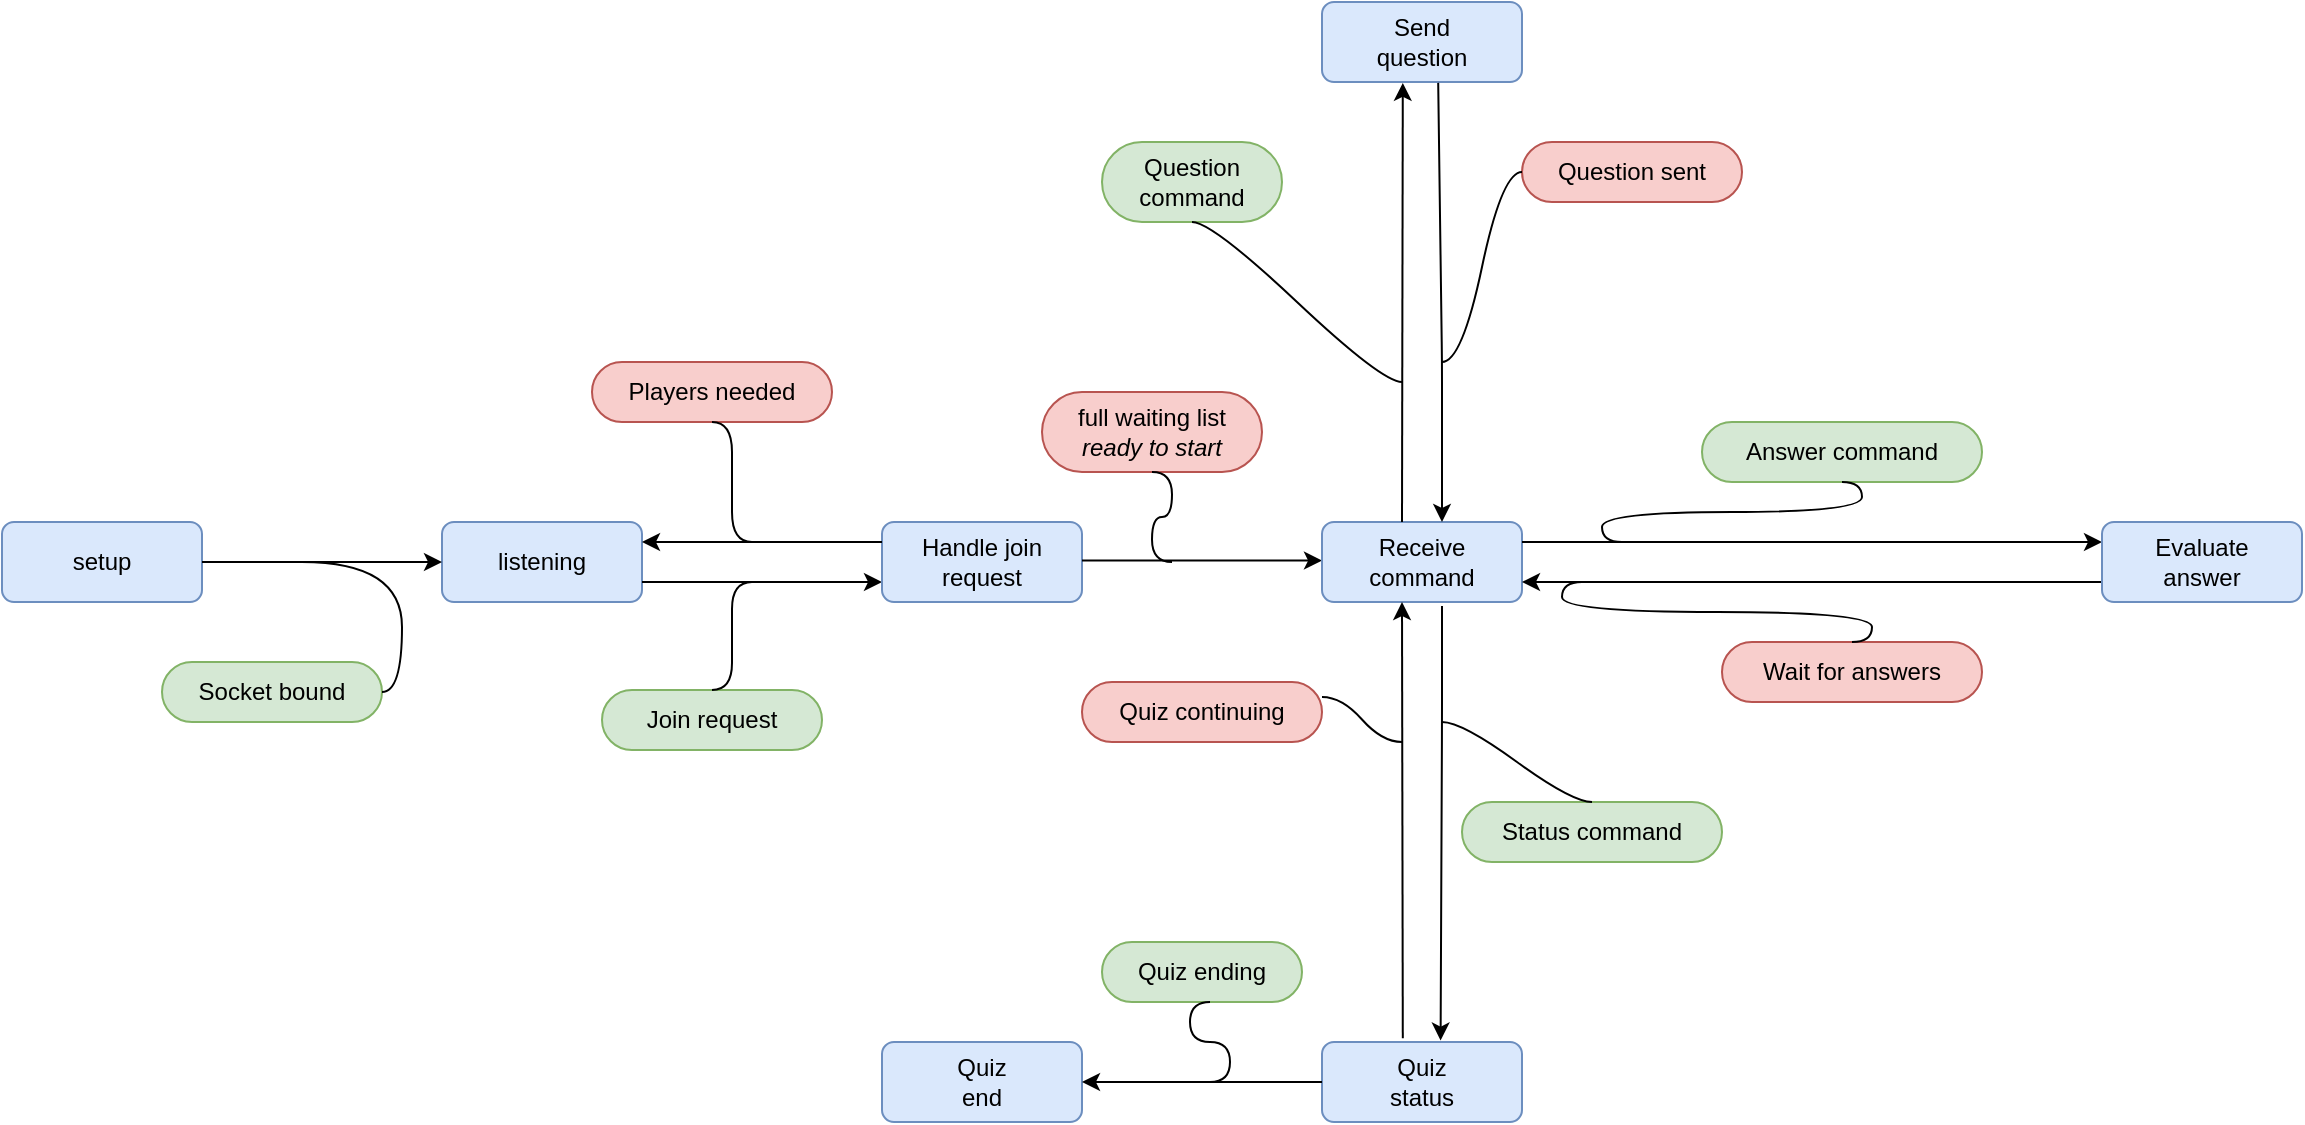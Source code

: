 <mxfile version="14.6.13" type="device"><diagram id="C5RBs43oDa-KdzZeNtuy" name="Page-1"><mxGraphModel dx="1185" dy="676" grid="1" gridSize="10" guides="1" tooltips="1" connect="1" arrows="1" fold="1" page="1" pageScale="1" pageWidth="1654" pageHeight="1169" math="0" shadow="0"><root><mxCell id="WIyWlLk6GJQsqaUBKTNV-0"/><mxCell id="WIyWlLk6GJQsqaUBKTNV-1" parent="WIyWlLk6GJQsqaUBKTNV-0"/><mxCell id="KWWqrSwmsAJlDcrQG4os-3" value="setup" style="rounded=1;whiteSpace=wrap;html=1;fontSize=12;glass=0;strokeWidth=1;shadow=0;fillColor=#dae8fc;strokeColor=#6c8ebf;" parent="WIyWlLk6GJQsqaUBKTNV-1" vertex="1"><mxGeometry x="10" y="500" width="100" height="40" as="geometry"/></mxCell><mxCell id="KWWqrSwmsAJlDcrQG4os-4" value="Socket bound" style="whiteSpace=wrap;html=1;rounded=1;arcSize=50;align=center;verticalAlign=middle;strokeWidth=1;autosize=1;spacing=4;treeFolding=1;treeMoving=1;newEdgeStyle={&quot;edgeStyle&quot;:&quot;entityRelationEdgeStyle&quot;,&quot;startArrow&quot;:&quot;none&quot;,&quot;endArrow&quot;:&quot;none&quot;,&quot;segment&quot;:10,&quot;curved&quot;:1};fillColor=#d5e8d4;strokeColor=#82b366;" parent="WIyWlLk6GJQsqaUBKTNV-1" vertex="1"><mxGeometry x="90" y="570" width="110" height="30" as="geometry"/></mxCell><mxCell id="KWWqrSwmsAJlDcrQG4os-5" value="" style="edgeStyle=entityRelationEdgeStyle;startArrow=none;endArrow=none;segment=10;curved=1;" parent="WIyWlLk6GJQsqaUBKTNV-1" target="KWWqrSwmsAJlDcrQG4os-4" edge="1"><mxGeometry relative="1" as="geometry"><mxPoint x="160" y="520" as="sourcePoint"/></mxGeometry></mxCell><mxCell id="KWWqrSwmsAJlDcrQG4os-6" value="listening" style="rounded=1;whiteSpace=wrap;html=1;fontSize=12;glass=0;strokeWidth=1;shadow=0;fillColor=#dae8fc;strokeColor=#6c8ebf;" parent="WIyWlLk6GJQsqaUBKTNV-1" vertex="1"><mxGeometry x="230" y="500" width="100" height="40" as="geometry"/></mxCell><mxCell id="KWWqrSwmsAJlDcrQG4os-7" value="" style="endArrow=classic;html=1;exitX=1;exitY=0.5;exitDx=0;exitDy=0;entryX=0;entryY=0.5;entryDx=0;entryDy=0;" parent="WIyWlLk6GJQsqaUBKTNV-1" source="KWWqrSwmsAJlDcrQG4os-3" target="KWWqrSwmsAJlDcrQG4os-6" edge="1"><mxGeometry width="50" height="50" relative="1" as="geometry"><mxPoint x="210" y="580" as="sourcePoint"/><mxPoint x="220" y="520" as="targetPoint"/></mxGeometry></mxCell><mxCell id="KWWqrSwmsAJlDcrQG4os-8" value="" style="endArrow=classic;html=1;exitX=1;exitY=0.5;exitDx=0;exitDy=0;entryX=0;entryY=0.5;entryDx=0;entryDy=0;" parent="WIyWlLk6GJQsqaUBKTNV-1" edge="1"><mxGeometry width="50" height="50" relative="1" as="geometry"><mxPoint x="330.0" y="530.0" as="sourcePoint"/><mxPoint x="450.0" y="530.0" as="targetPoint"/></mxGeometry></mxCell><mxCell id="KWWqrSwmsAJlDcrQG4os-9" value="Handle join&lt;br&gt;request" style="rounded=1;whiteSpace=wrap;html=1;fontSize=12;glass=0;strokeWidth=1;shadow=0;fillColor=#dae8fc;strokeColor=#6c8ebf;" parent="WIyWlLk6GJQsqaUBKTNV-1" vertex="1"><mxGeometry x="450" y="500" width="100" height="40" as="geometry"/></mxCell><mxCell id="KWWqrSwmsAJlDcrQG4os-10" value="" style="endArrow=classic;html=1;exitX=0;exitY=0.25;exitDx=0;exitDy=0;entryX=1;entryY=0.25;entryDx=0;entryDy=0;" parent="WIyWlLk6GJQsqaUBKTNV-1" source="KWWqrSwmsAJlDcrQG4os-9" target="KWWqrSwmsAJlDcrQG4os-6" edge="1"><mxGeometry width="50" height="50" relative="1" as="geometry"><mxPoint x="480" y="360" as="sourcePoint"/><mxPoint x="340" y="510" as="targetPoint"/></mxGeometry></mxCell><mxCell id="KWWqrSwmsAJlDcrQG4os-11" value="Players needed" style="whiteSpace=wrap;html=1;rounded=1;arcSize=50;align=center;verticalAlign=middle;strokeWidth=1;autosize=1;spacing=4;treeFolding=1;treeMoving=1;newEdgeStyle={&quot;edgeStyle&quot;:&quot;entityRelationEdgeStyle&quot;,&quot;startArrow&quot;:&quot;none&quot;,&quot;endArrow&quot;:&quot;none&quot;,&quot;segment&quot;:10,&quot;curved&quot;:1};fillColor=#f8cecc;strokeColor=#b85450;" parent="WIyWlLk6GJQsqaUBKTNV-1" vertex="1"><mxGeometry x="305" y="420" width="120" height="30" as="geometry"/></mxCell><mxCell id="KWWqrSwmsAJlDcrQG4os-12" value="Join request" style="whiteSpace=wrap;html=1;rounded=1;arcSize=50;align=center;verticalAlign=middle;strokeWidth=1;autosize=1;spacing=4;treeFolding=1;treeMoving=1;newEdgeStyle={&quot;edgeStyle&quot;:&quot;entityRelationEdgeStyle&quot;,&quot;startArrow&quot;:&quot;none&quot;,&quot;endArrow&quot;:&quot;none&quot;,&quot;segment&quot;:10,&quot;curved&quot;:1};fillColor=#d5e8d4;strokeColor=#82b366;" parent="WIyWlLk6GJQsqaUBKTNV-1" vertex="1"><mxGeometry x="310" y="584" width="110" height="30" as="geometry"/></mxCell><mxCell id="KWWqrSwmsAJlDcrQG4os-13" value="" style="edgeStyle=entityRelationEdgeStyle;startArrow=none;endArrow=none;segment=10;curved=1;exitX=0.5;exitY=1;exitDx=0;exitDy=0;" parent="WIyWlLk6GJQsqaUBKTNV-1" source="KWWqrSwmsAJlDcrQG4os-11" edge="1"><mxGeometry relative="1" as="geometry"><mxPoint x="170" y="530" as="sourcePoint"/><mxPoint x="385" y="510" as="targetPoint"/></mxGeometry></mxCell><mxCell id="KWWqrSwmsAJlDcrQG4os-14" value="" style="edgeStyle=entityRelationEdgeStyle;startArrow=none;endArrow=none;segment=10;curved=1;exitX=0.5;exitY=0;exitDx=0;exitDy=0;" parent="WIyWlLk6GJQsqaUBKTNV-1" source="KWWqrSwmsAJlDcrQG4os-12" edge="1"><mxGeometry relative="1" as="geometry"><mxPoint x="180" y="540" as="sourcePoint"/><mxPoint x="385" y="530" as="targetPoint"/></mxGeometry></mxCell><mxCell id="KWWqrSwmsAJlDcrQG4os-15" value="" style="endArrow=classic;html=1;exitX=1;exitY=0.5;exitDx=0;exitDy=0;entryX=0;entryY=0.5;entryDx=0;entryDy=0;" parent="WIyWlLk6GJQsqaUBKTNV-1" edge="1"><mxGeometry width="50" height="50" relative="1" as="geometry"><mxPoint x="550.0" y="519.29" as="sourcePoint"/><mxPoint x="670" y="519.29" as="targetPoint"/></mxGeometry></mxCell><mxCell id="KWWqrSwmsAJlDcrQG4os-16" value="Receive&lt;br&gt;command" style="rounded=1;whiteSpace=wrap;html=1;fontSize=12;glass=0;strokeWidth=1;shadow=0;fillColor=#dae8fc;strokeColor=#6c8ebf;" parent="WIyWlLk6GJQsqaUBKTNV-1" vertex="1"><mxGeometry x="670" y="500" width="100" height="40" as="geometry"/></mxCell><mxCell id="KWWqrSwmsAJlDcrQG4os-18" value="" style="endArrow=classic;html=1;entryX=0.593;entryY=-0.018;entryDx=0;entryDy=0;entryPerimeter=0;" parent="WIyWlLk6GJQsqaUBKTNV-1" edge="1" target="KWWqrSwmsAJlDcrQG4os-38"><mxGeometry width="50" height="50" relative="1" as="geometry"><mxPoint x="730" y="542" as="sourcePoint"/><mxPoint x="730" y="680" as="targetPoint"/><Array as="points"><mxPoint x="730" y="600"/></Array></mxGeometry></mxCell><mxCell id="KWWqrSwmsAJlDcrQG4os-20" value="" style="endArrow=classic;html=1;exitX=0.404;exitY=-0.046;exitDx=0;exitDy=0;exitPerimeter=0;" parent="WIyWlLk6GJQsqaUBKTNV-1" edge="1" source="KWWqrSwmsAJlDcrQG4os-38"><mxGeometry width="50" height="50" relative="1" as="geometry"><mxPoint x="710" y="670" as="sourcePoint"/><mxPoint x="710" y="540" as="targetPoint"/></mxGeometry></mxCell><mxCell id="KWWqrSwmsAJlDcrQG4os-23" value="" style="endArrow=classic;html=1;exitX=1;exitY=0.5;exitDx=0;exitDy=0;entryX=0;entryY=0.25;entryDx=0;entryDy=0;" parent="WIyWlLk6GJQsqaUBKTNV-1" target="KWWqrSwmsAJlDcrQG4os-25" edge="1"><mxGeometry width="50" height="50" relative="1" as="geometry"><mxPoint x="770" y="510.0" as="sourcePoint"/><mxPoint x="880" y="510" as="targetPoint"/></mxGeometry></mxCell><mxCell id="KWWqrSwmsAJlDcrQG4os-24" value="" style="endArrow=classic;html=1;entryX=1;entryY=0.75;entryDx=0;entryDy=0;exitX=0;exitY=0.75;exitDx=0;exitDy=0;" parent="WIyWlLk6GJQsqaUBKTNV-1" source="KWWqrSwmsAJlDcrQG4os-25" target="KWWqrSwmsAJlDcrQG4os-16" edge="1"><mxGeometry width="50" height="50" relative="1" as="geometry"><mxPoint x="880" y="530" as="sourcePoint"/><mxPoint x="900" y="614.0" as="targetPoint"/></mxGeometry></mxCell><mxCell id="KWWqrSwmsAJlDcrQG4os-25" value="Evaluate&lt;br&gt;answer" style="rounded=1;whiteSpace=wrap;html=1;fontSize=12;glass=0;strokeWidth=1;shadow=0;fillColor=#dae8fc;strokeColor=#6c8ebf;" parent="WIyWlLk6GJQsqaUBKTNV-1" vertex="1"><mxGeometry x="1060" y="500" width="100" height="40" as="geometry"/></mxCell><mxCell id="KWWqrSwmsAJlDcrQG4os-26" value="Status command" style="whiteSpace=wrap;html=1;rounded=1;arcSize=50;align=center;verticalAlign=middle;strokeWidth=1;autosize=1;spacing=4;treeFolding=1;treeMoving=1;newEdgeStyle={&quot;edgeStyle&quot;:&quot;entityRelationEdgeStyle&quot;,&quot;startArrow&quot;:&quot;none&quot;,&quot;endArrow&quot;:&quot;none&quot;,&quot;segment&quot;:10,&quot;curved&quot;:1};fillColor=#d5e8d4;strokeColor=#82b366;" parent="WIyWlLk6GJQsqaUBKTNV-1" vertex="1"><mxGeometry x="740" y="640" width="130" height="30" as="geometry"/></mxCell><mxCell id="KWWqrSwmsAJlDcrQG4os-27" value="full waiting list&lt;br&gt;&lt;i&gt;ready to start&lt;/i&gt;" style="whiteSpace=wrap;html=1;rounded=1;arcSize=50;align=center;verticalAlign=middle;strokeWidth=1;autosize=1;spacing=4;treeFolding=1;treeMoving=1;newEdgeStyle={&quot;edgeStyle&quot;:&quot;entityRelationEdgeStyle&quot;,&quot;startArrow&quot;:&quot;none&quot;,&quot;endArrow&quot;:&quot;none&quot;,&quot;segment&quot;:10,&quot;curved&quot;:1};fillColor=#f8cecc;strokeColor=#b85450;" parent="WIyWlLk6GJQsqaUBKTNV-1" vertex="1"><mxGeometry x="530" y="435" width="110" height="40" as="geometry"/></mxCell><mxCell id="KWWqrSwmsAJlDcrQG4os-28" value="Question&lt;br&gt;command" style="whiteSpace=wrap;html=1;rounded=1;arcSize=50;align=center;verticalAlign=middle;strokeWidth=1;autosize=1;spacing=4;treeFolding=1;treeMoving=1;newEdgeStyle={&quot;edgeStyle&quot;:&quot;entityRelationEdgeStyle&quot;,&quot;startArrow&quot;:&quot;none&quot;,&quot;endArrow&quot;:&quot;none&quot;,&quot;segment&quot;:10,&quot;curved&quot;:1};fillColor=#d5e8d4;strokeColor=#82b366;" parent="WIyWlLk6GJQsqaUBKTNV-1" vertex="1"><mxGeometry x="560" y="310" width="90" height="40" as="geometry"/></mxCell><mxCell id="KWWqrSwmsAJlDcrQG4os-29" value="Answer command" style="whiteSpace=wrap;html=1;rounded=1;arcSize=50;align=center;verticalAlign=middle;strokeWidth=1;autosize=1;spacing=4;treeFolding=1;treeMoving=1;newEdgeStyle={&quot;edgeStyle&quot;:&quot;entityRelationEdgeStyle&quot;,&quot;startArrow&quot;:&quot;none&quot;,&quot;endArrow&quot;:&quot;none&quot;,&quot;segment&quot;:10,&quot;curved&quot;:1};fillColor=#d5e8d4;strokeColor=#82b366;" parent="WIyWlLk6GJQsqaUBKTNV-1" vertex="1"><mxGeometry x="860" y="450" width="140" height="30" as="geometry"/></mxCell><mxCell id="KWWqrSwmsAJlDcrQG4os-31" value="" style="edgeStyle=entityRelationEdgeStyle;startArrow=none;endArrow=none;segment=10;curved=1;exitX=0.5;exitY=1;exitDx=0;exitDy=0;" parent="WIyWlLk6GJQsqaUBKTNV-1" source="KWWqrSwmsAJlDcrQG4os-29" edge="1"><mxGeometry relative="1" as="geometry"><mxPoint x="375" y="460.0" as="sourcePoint"/><mxPoint x="820" y="510" as="targetPoint"/></mxGeometry></mxCell><mxCell id="KWWqrSwmsAJlDcrQG4os-34" value="" style="edgeStyle=entityRelationEdgeStyle;startArrow=none;endArrow=none;segment=10;curved=1;exitX=0.5;exitY=1;exitDx=0;exitDy=0;" parent="WIyWlLk6GJQsqaUBKTNV-1" source="KWWqrSwmsAJlDcrQG4os-27" edge="1"><mxGeometry relative="1" as="geometry"><mxPoint x="915" y="830.0" as="sourcePoint"/><mxPoint x="595" y="520" as="targetPoint"/></mxGeometry></mxCell><mxCell id="KWWqrSwmsAJlDcrQG4os-35" value="" style="edgeStyle=entityRelationEdgeStyle;startArrow=none;endArrow=none;segment=10;curved=1;entryX=0.5;entryY=0;entryDx=0;entryDy=0;" parent="WIyWlLk6GJQsqaUBKTNV-1" target="KWWqrSwmsAJlDcrQG4os-26" edge="1"><mxGeometry relative="1" as="geometry"><mxPoint x="730" y="600" as="sourcePoint"/><mxPoint x="850" y="580" as="targetPoint"/></mxGeometry></mxCell><mxCell id="KWWqrSwmsAJlDcrQG4os-36" value="" style="edgeStyle=entityRelationEdgeStyle;startArrow=none;endArrow=none;segment=10;curved=1;exitX=0.5;exitY=1;exitDx=0;exitDy=0;" parent="WIyWlLk6GJQsqaUBKTNV-1" source="KWWqrSwmsAJlDcrQG4os-28" edge="1"><mxGeometry relative="1" as="geometry"><mxPoint x="617.5" y="450.0" as="sourcePoint"/><mxPoint x="710" y="430" as="targetPoint"/></mxGeometry></mxCell><mxCell id="KWWqrSwmsAJlDcrQG4os-37" value="Send&lt;br&gt;question" style="rounded=1;whiteSpace=wrap;html=1;fontSize=12;glass=0;strokeWidth=1;shadow=0;fillColor=#dae8fc;strokeColor=#6c8ebf;" parent="WIyWlLk6GJQsqaUBKTNV-1" vertex="1"><mxGeometry x="670" y="240" width="100" height="40" as="geometry"/></mxCell><mxCell id="KWWqrSwmsAJlDcrQG4os-38" value="Quiz&lt;br&gt;status" style="rounded=1;whiteSpace=wrap;html=1;fontSize=12;glass=0;strokeWidth=1;shadow=0;fillColor=#dae8fc;strokeColor=#6c8ebf;" parent="WIyWlLk6GJQsqaUBKTNV-1" vertex="1"><mxGeometry x="670" y="760" width="100" height="40" as="geometry"/></mxCell><mxCell id="KWWqrSwmsAJlDcrQG4os-39" value="Question sent" style="whiteSpace=wrap;html=1;rounded=1;arcSize=50;align=center;verticalAlign=middle;strokeWidth=1;autosize=1;spacing=4;treeFolding=1;treeMoving=1;newEdgeStyle={&quot;edgeStyle&quot;:&quot;entityRelationEdgeStyle&quot;,&quot;startArrow&quot;:&quot;none&quot;,&quot;endArrow&quot;:&quot;none&quot;,&quot;segment&quot;:10,&quot;curved&quot;:1};fillColor=#f8cecc;strokeColor=#b85450;" parent="WIyWlLk6GJQsqaUBKTNV-1" vertex="1"><mxGeometry x="770" y="310" width="110" height="30" as="geometry"/></mxCell><mxCell id="KWWqrSwmsAJlDcrQG4os-40" value="" style="edgeStyle=entityRelationEdgeStyle;startArrow=none;endArrow=none;segment=10;curved=1;entryX=0;entryY=0.5;entryDx=0;entryDy=0;" parent="WIyWlLk6GJQsqaUBKTNV-1" target="KWWqrSwmsAJlDcrQG4os-39" edge="1"><mxGeometry relative="1" as="geometry"><mxPoint x="730" y="420" as="sourcePoint"/><mxPoint x="605" y="530.0" as="targetPoint"/></mxGeometry></mxCell><mxCell id="KWWqrSwmsAJlDcrQG4os-42" value="" style="endArrow=classic;html=1;entryX=0.404;entryY=1.011;entryDx=0;entryDy=0;entryPerimeter=0;" parent="WIyWlLk6GJQsqaUBKTNV-1" edge="1" target="KWWqrSwmsAJlDcrQG4os-37"><mxGeometry width="50" height="50" relative="1" as="geometry"><mxPoint x="710" y="500" as="sourcePoint"/><mxPoint x="710" y="360" as="targetPoint"/></mxGeometry></mxCell><mxCell id="KWWqrSwmsAJlDcrQG4os-43" value="" style="endArrow=classic;html=1;exitX=0.581;exitY=1.011;exitDx=0;exitDy=0;exitPerimeter=0;" parent="WIyWlLk6GJQsqaUBKTNV-1" edge="1" source="KWWqrSwmsAJlDcrQG4os-37"><mxGeometry width="50" height="50" relative="1" as="geometry"><mxPoint x="730" y="283" as="sourcePoint"/><mxPoint x="730" y="500" as="targetPoint"/><Array as="points"><mxPoint x="730" y="420"/></Array></mxGeometry></mxCell><mxCell id="KWWqrSwmsAJlDcrQG4os-44" value="Wait for answers" style="whiteSpace=wrap;html=1;rounded=1;arcSize=50;align=center;verticalAlign=middle;strokeWidth=1;autosize=1;spacing=4;treeFolding=1;treeMoving=1;newEdgeStyle={&quot;edgeStyle&quot;:&quot;entityRelationEdgeStyle&quot;,&quot;startArrow&quot;:&quot;none&quot;,&quot;endArrow&quot;:&quot;none&quot;,&quot;segment&quot;:10,&quot;curved&quot;:1};fillColor=#f8cecc;strokeColor=#b85450;" parent="WIyWlLk6GJQsqaUBKTNV-1" vertex="1"><mxGeometry x="870" y="560" width="130" height="30" as="geometry"/></mxCell><mxCell id="KWWqrSwmsAJlDcrQG4os-45" value="" style="edgeStyle=entityRelationEdgeStyle;startArrow=none;endArrow=none;segment=10;curved=1;exitX=0.5;exitY=0;exitDx=0;exitDy=0;" parent="WIyWlLk6GJQsqaUBKTNV-1" source="KWWqrSwmsAJlDcrQG4os-44" edge="1"><mxGeometry relative="1" as="geometry"><mxPoint x="835" y="490" as="sourcePoint"/><mxPoint x="800" y="530" as="targetPoint"/></mxGeometry></mxCell><mxCell id="KWWqrSwmsAJlDcrQG4os-46" value="Quiz continuing" style="whiteSpace=wrap;html=1;rounded=1;arcSize=50;align=center;verticalAlign=middle;strokeWidth=1;autosize=1;spacing=4;treeFolding=1;treeMoving=1;newEdgeStyle={&quot;edgeStyle&quot;:&quot;entityRelationEdgeStyle&quot;,&quot;startArrow&quot;:&quot;none&quot;,&quot;endArrow&quot;:&quot;none&quot;,&quot;segment&quot;:10,&quot;curved&quot;:1};fillColor=#f8cecc;strokeColor=#b85450;" parent="WIyWlLk6GJQsqaUBKTNV-1" vertex="1"><mxGeometry x="550" y="580" width="120" height="30" as="geometry"/></mxCell><mxCell id="KWWqrSwmsAJlDcrQG4os-47" value="" style="edgeStyle=entityRelationEdgeStyle;startArrow=none;endArrow=none;segment=10;curved=1;exitX=1;exitY=0.25;exitDx=0;exitDy=0;" parent="WIyWlLk6GJQsqaUBKTNV-1" source="KWWqrSwmsAJlDcrQG4os-46" edge="1"><mxGeometry relative="1" as="geometry"><mxPoint x="740" y="610" as="sourcePoint"/><mxPoint x="710" y="610" as="targetPoint"/></mxGeometry></mxCell><mxCell id="KWWqrSwmsAJlDcrQG4os-48" value="Quiz&lt;br&gt;end" style="rounded=1;whiteSpace=wrap;html=1;fontSize=12;glass=0;strokeWidth=1;shadow=0;fillColor=#dae8fc;strokeColor=#6c8ebf;" parent="WIyWlLk6GJQsqaUBKTNV-1" vertex="1"><mxGeometry x="450" y="760" width="100" height="40" as="geometry"/></mxCell><mxCell id="KWWqrSwmsAJlDcrQG4os-49" value="" style="endArrow=classic;html=1;exitX=0;exitY=0.5;exitDx=0;exitDy=0;entryX=1;entryY=0.5;entryDx=0;entryDy=0;entryPerimeter=0;" parent="WIyWlLk6GJQsqaUBKTNV-1" source="KWWqrSwmsAJlDcrQG4os-38" edge="1" target="KWWqrSwmsAJlDcrQG4os-48"><mxGeometry width="50" height="50" relative="1" as="geometry"><mxPoint x="660" y="699.5" as="sourcePoint"/><mxPoint x="560" y="700" as="targetPoint"/></mxGeometry></mxCell><mxCell id="KWWqrSwmsAJlDcrQG4os-50" value="Quiz ending" style="whiteSpace=wrap;html=1;rounded=1;arcSize=50;align=center;verticalAlign=middle;strokeWidth=1;autosize=1;spacing=4;treeFolding=1;treeMoving=1;newEdgeStyle={&quot;edgeStyle&quot;:&quot;entityRelationEdgeStyle&quot;,&quot;startArrow&quot;:&quot;none&quot;,&quot;endArrow&quot;:&quot;none&quot;,&quot;segment&quot;:10,&quot;curved&quot;:1};fillColor=#d5e8d4;strokeColor=#82b366;" parent="WIyWlLk6GJQsqaUBKTNV-1" vertex="1"><mxGeometry x="560" y="710" width="100" height="30" as="geometry"/></mxCell><mxCell id="KWWqrSwmsAJlDcrQG4os-51" value="" style="edgeStyle=entityRelationEdgeStyle;startArrow=none;endArrow=none;segment=10;curved=1;" parent="WIyWlLk6GJQsqaUBKTNV-1" edge="1"><mxGeometry relative="1" as="geometry"><mxPoint x="614" y="780" as="sourcePoint"/><mxPoint x="614" y="740" as="targetPoint"/></mxGeometry></mxCell></root></mxGraphModel></diagram></mxfile>